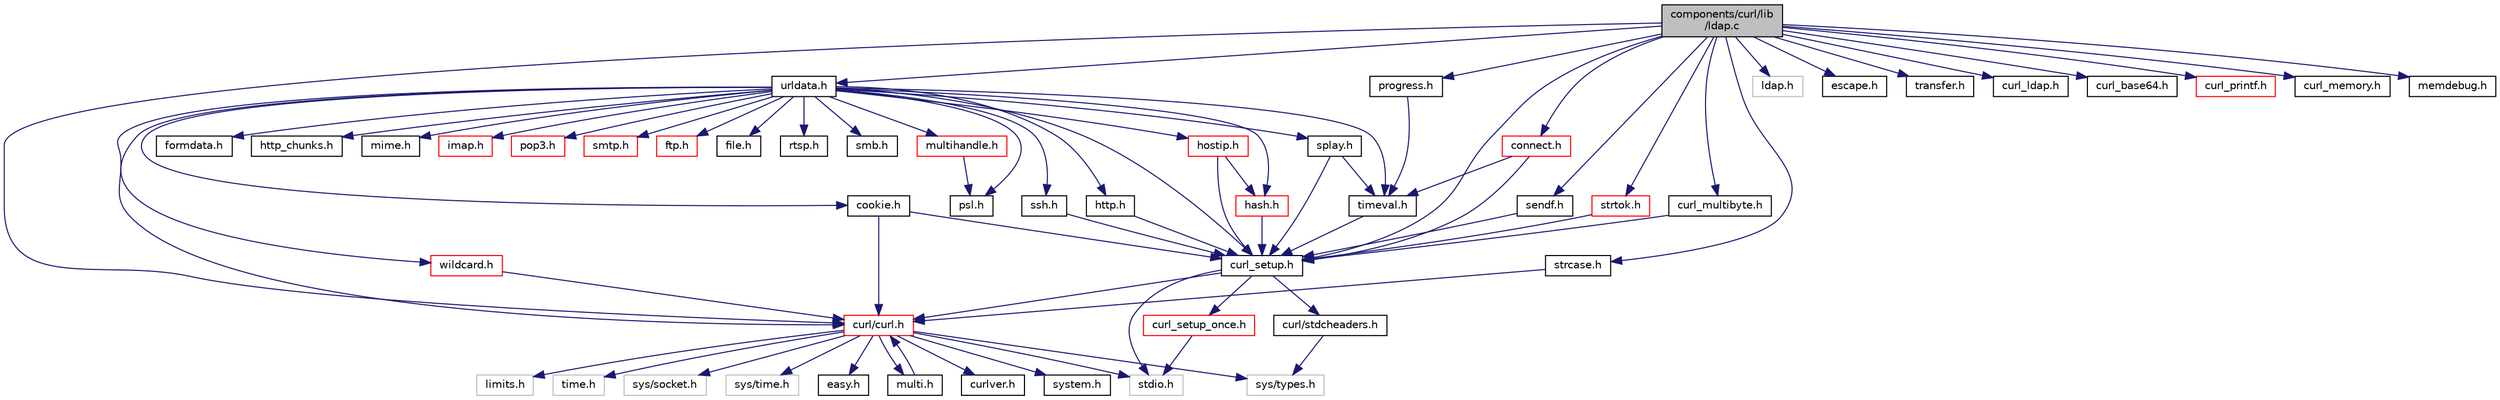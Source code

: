 digraph "components/curl/lib/ldap.c"
{
  edge [fontname="Helvetica",fontsize="10",labelfontname="Helvetica",labelfontsize="10"];
  node [fontname="Helvetica",fontsize="10",shape=record];
  Node0 [label="components/curl/lib\l/ldap.c",height=0.2,width=0.4,color="black", fillcolor="grey75", style="filled", fontcolor="black"];
  Node0 -> Node1 [color="midnightblue",fontsize="10",style="solid",fontname="Helvetica"];
  Node1 [label="curl_setup.h",height=0.2,width=0.4,color="black", fillcolor="white", style="filled",URL="$curl__setup_8h.html"];
  Node1 -> Node2 [color="midnightblue",fontsize="10",style="solid",fontname="Helvetica"];
  Node2 [label="curl/curl.h",height=0.2,width=0.4,color="red", fillcolor="white", style="filled",URL="$curl_8h.html"];
  Node2 -> Node3 [color="midnightblue",fontsize="10",style="solid",fontname="Helvetica"];
  Node3 [label="curlver.h",height=0.2,width=0.4,color="black", fillcolor="white", style="filled",URL="$curlver_8h.html"];
  Node2 -> Node4 [color="midnightblue",fontsize="10",style="solid",fontname="Helvetica"];
  Node4 [label="system.h",height=0.2,width=0.4,color="black", fillcolor="white", style="filled",URL="$components_2curl_2include_2curl_2_system_8h.html"];
  Node2 -> Node5 [color="midnightblue",fontsize="10",style="solid",fontname="Helvetica"];
  Node5 [label="stdio.h",height=0.2,width=0.4,color="grey75", fillcolor="white", style="filled"];
  Node2 -> Node6 [color="midnightblue",fontsize="10",style="solid",fontname="Helvetica"];
  Node6 [label="limits.h",height=0.2,width=0.4,color="grey75", fillcolor="white", style="filled"];
  Node2 -> Node7 [color="midnightblue",fontsize="10",style="solid",fontname="Helvetica"];
  Node7 [label="sys/types.h",height=0.2,width=0.4,color="grey75", fillcolor="white", style="filled"];
  Node2 -> Node8 [color="midnightblue",fontsize="10",style="solid",fontname="Helvetica"];
  Node8 [label="time.h",height=0.2,width=0.4,color="grey75", fillcolor="white", style="filled"];
  Node2 -> Node9 [color="midnightblue",fontsize="10",style="solid",fontname="Helvetica"];
  Node9 [label="sys/socket.h",height=0.2,width=0.4,color="grey75", fillcolor="white", style="filled"];
  Node2 -> Node10 [color="midnightblue",fontsize="10",style="solid",fontname="Helvetica"];
  Node10 [label="sys/time.h",height=0.2,width=0.4,color="grey75", fillcolor="white", style="filled"];
  Node2 -> Node11 [color="midnightblue",fontsize="10",style="solid",fontname="Helvetica"];
  Node11 [label="easy.h",height=0.2,width=0.4,color="black", fillcolor="white", style="filled",URL="$easy_8h.html"];
  Node2 -> Node12 [color="midnightblue",fontsize="10",style="solid",fontname="Helvetica"];
  Node12 [label="multi.h",height=0.2,width=0.4,color="black", fillcolor="white", style="filled",URL="$multi_8h.html"];
  Node12 -> Node2 [color="midnightblue",fontsize="10",style="solid",fontname="Helvetica"];
  Node1 -> Node5 [color="midnightblue",fontsize="10",style="solid",fontname="Helvetica"];
  Node1 -> Node14 [color="midnightblue",fontsize="10",style="solid",fontname="Helvetica"];
  Node14 [label="curl/stdcheaders.h",height=0.2,width=0.4,color="black", fillcolor="white", style="filled",URL="$stdcheaders_8h.html"];
  Node14 -> Node7 [color="midnightblue",fontsize="10",style="solid",fontname="Helvetica"];
  Node1 -> Node15 [color="midnightblue",fontsize="10",style="solid",fontname="Helvetica"];
  Node15 [label="curl_setup_once.h",height=0.2,width=0.4,color="red", fillcolor="white", style="filled",URL="$curl__setup__once_8h.html"];
  Node15 -> Node5 [color="midnightblue",fontsize="10",style="solid",fontname="Helvetica"];
  Node0 -> Node21 [color="midnightblue",fontsize="10",style="solid",fontname="Helvetica"];
  Node21 [label="ldap.h",height=0.2,width=0.4,color="grey75", fillcolor="white", style="filled"];
  Node0 -> Node22 [color="midnightblue",fontsize="10",style="solid",fontname="Helvetica"];
  Node22 [label="urldata.h",height=0.2,width=0.4,color="black", fillcolor="white", style="filled",URL="$urldata_8h.html"];
  Node22 -> Node1 [color="midnightblue",fontsize="10",style="solid",fontname="Helvetica"];
  Node22 -> Node23 [color="midnightblue",fontsize="10",style="solid",fontname="Helvetica"];
  Node23 [label="cookie.h",height=0.2,width=0.4,color="black", fillcolor="white", style="filled",URL="$cookie_8h.html"];
  Node23 -> Node1 [color="midnightblue",fontsize="10",style="solid",fontname="Helvetica"];
  Node23 -> Node2 [color="midnightblue",fontsize="10",style="solid",fontname="Helvetica"];
  Node22 -> Node24 [color="midnightblue",fontsize="10",style="solid",fontname="Helvetica"];
  Node24 [label="psl.h",height=0.2,width=0.4,color="black", fillcolor="white", style="filled",URL="$psl_8h.html"];
  Node22 -> Node25 [color="midnightblue",fontsize="10",style="solid",fontname="Helvetica"];
  Node25 [label="formdata.h",height=0.2,width=0.4,color="black", fillcolor="white", style="filled",URL="$formdata_8h.html"];
  Node22 -> Node26 [color="midnightblue",fontsize="10",style="solid",fontname="Helvetica"];
  Node26 [label="timeval.h",height=0.2,width=0.4,color="black", fillcolor="white", style="filled",URL="$timeval_8h.html"];
  Node26 -> Node1 [color="midnightblue",fontsize="10",style="solid",fontname="Helvetica"];
  Node22 -> Node2 [color="midnightblue",fontsize="10",style="solid",fontname="Helvetica"];
  Node22 -> Node27 [color="midnightblue",fontsize="10",style="solid",fontname="Helvetica"];
  Node27 [label="http_chunks.h",height=0.2,width=0.4,color="black", fillcolor="white", style="filled",URL="$http__chunks_8h.html"];
  Node22 -> Node28 [color="midnightblue",fontsize="10",style="solid",fontname="Helvetica"];
  Node28 [label="hostip.h",height=0.2,width=0.4,color="red", fillcolor="white", style="filled",URL="$hostip_8h.html"];
  Node28 -> Node1 [color="midnightblue",fontsize="10",style="solid",fontname="Helvetica"];
  Node28 -> Node29 [color="midnightblue",fontsize="10",style="solid",fontname="Helvetica"];
  Node29 [label="hash.h",height=0.2,width=0.4,color="red", fillcolor="white", style="filled",URL="$hash_8h.html"];
  Node29 -> Node1 [color="midnightblue",fontsize="10",style="solid",fontname="Helvetica"];
  Node22 -> Node29 [color="midnightblue",fontsize="10",style="solid",fontname="Helvetica"];
  Node22 -> Node34 [color="midnightblue",fontsize="10",style="solid",fontname="Helvetica"];
  Node34 [label="splay.h",height=0.2,width=0.4,color="black", fillcolor="white", style="filled",URL="$splay_8h.html"];
  Node34 -> Node1 [color="midnightblue",fontsize="10",style="solid",fontname="Helvetica"];
  Node34 -> Node26 [color="midnightblue",fontsize="10",style="solid",fontname="Helvetica"];
  Node22 -> Node35 [color="midnightblue",fontsize="10",style="solid",fontname="Helvetica"];
  Node35 [label="mime.h",height=0.2,width=0.4,color="black", fillcolor="white", style="filled",URL="$mime_8h.html"];
  Node22 -> Node36 [color="midnightblue",fontsize="10",style="solid",fontname="Helvetica"];
  Node36 [label="imap.h",height=0.2,width=0.4,color="red", fillcolor="white", style="filled",URL="$imap_8h.html"];
  Node22 -> Node39 [color="midnightblue",fontsize="10",style="solid",fontname="Helvetica"];
  Node39 [label="pop3.h",height=0.2,width=0.4,color="red", fillcolor="white", style="filled",URL="$pop3_8h.html"];
  Node22 -> Node40 [color="midnightblue",fontsize="10",style="solid",fontname="Helvetica"];
  Node40 [label="smtp.h",height=0.2,width=0.4,color="red", fillcolor="white", style="filled",URL="$smtp_8h.html"];
  Node22 -> Node41 [color="midnightblue",fontsize="10",style="solid",fontname="Helvetica"];
  Node41 [label="ftp.h",height=0.2,width=0.4,color="red", fillcolor="white", style="filled",URL="$ftp_8h.html"];
  Node22 -> Node42 [color="midnightblue",fontsize="10",style="solid",fontname="Helvetica"];
  Node42 [label="file.h",height=0.2,width=0.4,color="black", fillcolor="white", style="filled",URL="$components_2curl_2lib_2_file_8h.html"];
  Node22 -> Node43 [color="midnightblue",fontsize="10",style="solid",fontname="Helvetica"];
  Node43 [label="ssh.h",height=0.2,width=0.4,color="black", fillcolor="white", style="filled",URL="$ssh_8h.html"];
  Node43 -> Node1 [color="midnightblue",fontsize="10",style="solid",fontname="Helvetica"];
  Node22 -> Node44 [color="midnightblue",fontsize="10",style="solid",fontname="Helvetica"];
  Node44 [label="http.h",height=0.2,width=0.4,color="black", fillcolor="white", style="filled",URL="$http_8h.html"];
  Node44 -> Node1 [color="midnightblue",fontsize="10",style="solid",fontname="Helvetica"];
  Node22 -> Node45 [color="midnightblue",fontsize="10",style="solid",fontname="Helvetica"];
  Node45 [label="rtsp.h",height=0.2,width=0.4,color="black", fillcolor="white", style="filled",URL="$rtsp_8h.html"];
  Node22 -> Node46 [color="midnightblue",fontsize="10",style="solid",fontname="Helvetica"];
  Node46 [label="smb.h",height=0.2,width=0.4,color="black", fillcolor="white", style="filled",URL="$smb_8h.html"];
  Node22 -> Node47 [color="midnightblue",fontsize="10",style="solid",fontname="Helvetica"];
  Node47 [label="wildcard.h",height=0.2,width=0.4,color="red", fillcolor="white", style="filled",URL="$wildcard_8h.html"];
  Node47 -> Node2 [color="midnightblue",fontsize="10",style="solid",fontname="Helvetica"];
  Node22 -> Node48 [color="midnightblue",fontsize="10",style="solid",fontname="Helvetica"];
  Node48 [label="multihandle.h",height=0.2,width=0.4,color="red", fillcolor="white", style="filled",URL="$multihandle_8h.html"];
  Node48 -> Node24 [color="midnightblue",fontsize="10",style="solid",fontname="Helvetica"];
  Node0 -> Node2 [color="midnightblue",fontsize="10",style="solid",fontname="Helvetica"];
  Node0 -> Node50 [color="midnightblue",fontsize="10",style="solid",fontname="Helvetica"];
  Node50 [label="sendf.h",height=0.2,width=0.4,color="black", fillcolor="white", style="filled",URL="$sendf_8h.html"];
  Node50 -> Node1 [color="midnightblue",fontsize="10",style="solid",fontname="Helvetica"];
  Node0 -> Node51 [color="midnightblue",fontsize="10",style="solid",fontname="Helvetica"];
  Node51 [label="escape.h",height=0.2,width=0.4,color="black", fillcolor="white", style="filled",URL="$escape_8h.html"];
  Node0 -> Node52 [color="midnightblue",fontsize="10",style="solid",fontname="Helvetica"];
  Node52 [label="progress.h",height=0.2,width=0.4,color="black", fillcolor="white", style="filled",URL="$progress_8h.html"];
  Node52 -> Node26 [color="midnightblue",fontsize="10",style="solid",fontname="Helvetica"];
  Node0 -> Node53 [color="midnightblue",fontsize="10",style="solid",fontname="Helvetica"];
  Node53 [label="transfer.h",height=0.2,width=0.4,color="black", fillcolor="white", style="filled",URL="$transfer_8h.html"];
  Node0 -> Node54 [color="midnightblue",fontsize="10",style="solid",fontname="Helvetica"];
  Node54 [label="strcase.h",height=0.2,width=0.4,color="black", fillcolor="white", style="filled",URL="$strcase_8h.html"];
  Node54 -> Node2 [color="midnightblue",fontsize="10",style="solid",fontname="Helvetica"];
  Node0 -> Node55 [color="midnightblue",fontsize="10",style="solid",fontname="Helvetica"];
  Node55 [label="strtok.h",height=0.2,width=0.4,color="red", fillcolor="white", style="filled",URL="$strtok_8h.html"];
  Node55 -> Node1 [color="midnightblue",fontsize="10",style="solid",fontname="Helvetica"];
  Node0 -> Node56 [color="midnightblue",fontsize="10",style="solid",fontname="Helvetica"];
  Node56 [label="curl_ldap.h",height=0.2,width=0.4,color="black", fillcolor="white", style="filled",URL="$curl__ldap_8h.html"];
  Node0 -> Node57 [color="midnightblue",fontsize="10",style="solid",fontname="Helvetica"];
  Node57 [label="curl_multibyte.h",height=0.2,width=0.4,color="black", fillcolor="white", style="filled",URL="$curl__multibyte_8h.html"];
  Node57 -> Node1 [color="midnightblue",fontsize="10",style="solid",fontname="Helvetica"];
  Node0 -> Node58 [color="midnightblue",fontsize="10",style="solid",fontname="Helvetica"];
  Node58 [label="curl_base64.h",height=0.2,width=0.4,color="black", fillcolor="white", style="filled",URL="$curl__base64_8h.html"];
  Node0 -> Node59 [color="midnightblue",fontsize="10",style="solid",fontname="Helvetica"];
  Node59 [label="connect.h",height=0.2,width=0.4,color="red", fillcolor="white", style="filled",URL="$connect_8h.html"];
  Node59 -> Node1 [color="midnightblue",fontsize="10",style="solid",fontname="Helvetica"];
  Node59 -> Node26 [color="midnightblue",fontsize="10",style="solid",fontname="Helvetica"];
  Node0 -> Node62 [color="midnightblue",fontsize="10",style="solid",fontname="Helvetica"];
  Node62 [label="curl_printf.h",height=0.2,width=0.4,color="red", fillcolor="white", style="filled",URL="$curl__printf_8h.html"];
  Node0 -> Node64 [color="midnightblue",fontsize="10",style="solid",fontname="Helvetica"];
  Node64 [label="curl_memory.h",height=0.2,width=0.4,color="black", fillcolor="white", style="filled",URL="$curl__memory_8h.html"];
  Node0 -> Node65 [color="midnightblue",fontsize="10",style="solid",fontname="Helvetica"];
  Node65 [label="memdebug.h",height=0.2,width=0.4,color="black", fillcolor="white", style="filled",URL="$memdebug_8h.html"];
}
